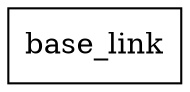 digraph G {
node [shape=box];
"base_link" [label="base_link"];
node [shape=ellipse, color=blue, fontcolor=blue];
}
